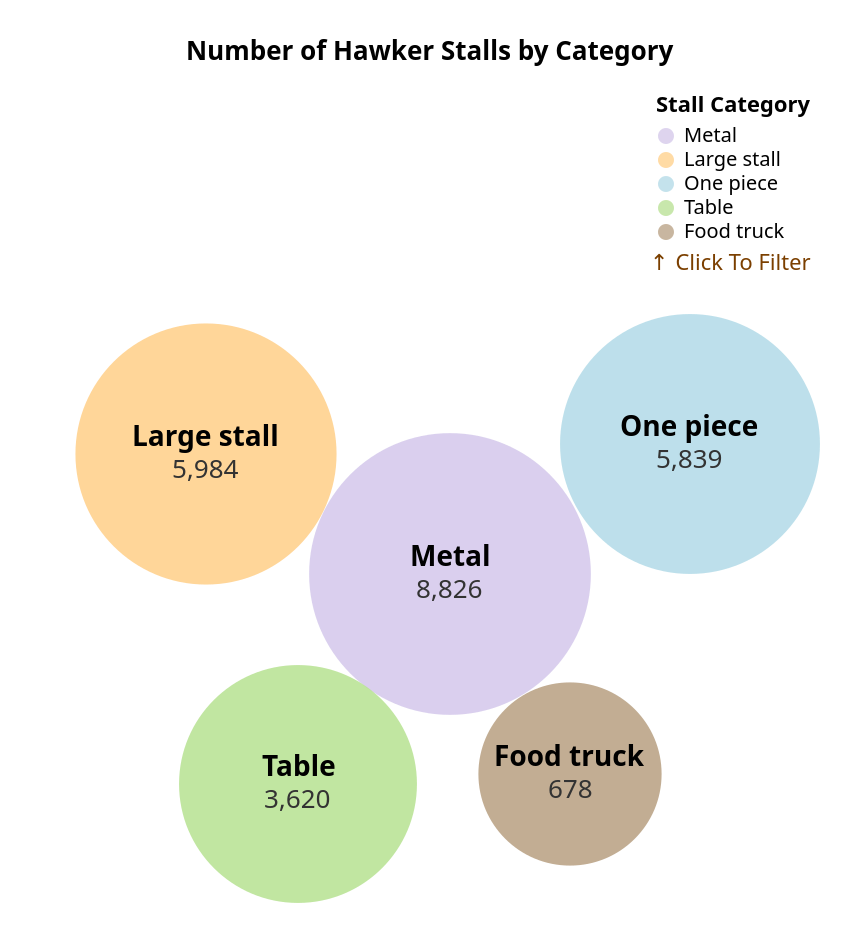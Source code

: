{
  "$schema": "https://vega.github.io/schema/vega/v5.json",
  "width": 290,
  "height": 200,
  "padding": 20,
  "title": {
    "text": "Number of Hawker Stalls by Category",
    "anchor": "middle",
    "dy": -10
  },
  
  "signals": [
    {
      "name": "clear",
      "value": true,
      "on": [
        {
          "events": "mouseup[!event.item]",
          "update": "true",
          "force": true
        }
      ]
    },
    {
      "name": "shift",
      "value": false,
      "on": [
        {
          "events": "@legendSymbol:click, @legendLabel:click",
          "update": "event.shiftKey",
          "force": true
        }
      ]
    },
    {
      "name": "clicked",
      "value": null,
      "on": [
        {
          "events": "@legendSymbol:click, @legendLabel:click",
          "update": "{value: datum.value}",
          "force": true
        }
      ]
    }
  ],
  
  "data": [
    {
      "name": "selected",
      "on": [
        {"trigger": "clear", "remove": true},
        {"trigger": "!shift", "remove": true},
        {"trigger": "!shift && clicked", "insert": "clicked"},
        {"trigger": "shift && clicked", "toggle": "clicked"}
      ]
    },
    {
      "name": "stalls",
      "values": [
        {"category": "Metal", "count": 8826, "x": 205, "y": 240},
        {"category": "Large stall", "count": 5984, "x": 83, "y": 180},
        {"category": "One piece", "count": 5839, "x": 325, "y": 175},
        {"category": "Table", "count": 3620, "x": 129, "y": 345},
        {"category": "Food truck", "count": 678, "x": 265, "y": 340}
      ]
    }
  ],
  
  "scales": [
    {
      "name": "color",
      "type": "ordinal",
      "domain": {"data": "stalls", "field": "category"},
      "range": ["#d1c4e9", "#ffcc80", "#add8e6", "#b2df8a", "#b39978"]
    },
    {
      "name": "size",
      "type": "sqrt",
      "domain": [0, 9000],
      "range": [4000, 20000]  
    }
  ],
  
  "legends": [
    {
      "fill": "color",
      "title": "Stall Category",
      "orient": "right",
      "encode": {
        "symbols": {
          "name": "legendSymbol",
          "interactive": true,
          "update": {
            "fill": {"scale": "color", "field": "value"},
            "stroke": {"value": "white"},
            "strokeWidth": {"value": 0},
            "opacity": [
              {
                "test": "!length(data('selected')) || indata('selected', 'value', datum.value)",
                "value": 0.7
              },
              {"value": 0.15}
            ],
            "size": {"value": 64}
          }
        },
        "labels": {
          "name": "legendLabel",
          "interactive": true,
          "update": {
            "fill": {"value": "black"},
            "opacity": [
              {
                "test": "!length(data('selected')) || indata('selected', 'value', datum.value)",
                "value": 1
              },
              {"value": 0.25}
            ]
          },
          "hover": {
            "fill": {"value": "firebrick"}
          }
        }
      }
    }
  ],
  
  "marks": [
    {
      "type": "symbol",
      "from": {"data": "stalls"},
      "encode": {
        "enter": {
          "x": {"field": "x"},
          "y": {"field": "y"},
          "size": {"scale": "size", "field": "count"},
          "fill": {"scale": "color", "field": "category"},
          "stroke": {"value": "white"},
          "strokeWidth": {"value": 0}
        },
        "update": {
          "opacity": [
            {
              "test": "!length(data('selected')) || indata('selected', 'value', datum.category)",
              "value": 1
            },
            {"value": 0.2}
          ],
          "fillOpacity": [
            {
              "test": "!length(data('selected')) || indata('selected', 'value', datum.category)",
              "value": 0.8
            },
            {"value": 0.2}
          ],
          "strokeOpacity": [
            {
              "test": "!length(data('selected')) || indata('selected', 'value', datum.category)",
              "value": 1
            },
            {"value": 0.2}
          ],
          "tooltip": {
            "signal": "{'Category': datum.category, 'Number of Stalls': format(datum.count, ',')}"
          }
        }
      }
    },
    {
      "type": "text",
      "from": {"data": "stalls"},
      "encode": {
        "update": {
          "x": {"field": "x"},
          "y": {"field": "y", "offset": -8},
          "text": {"field": "category"},
          "align": {"value": "center"},
          "baseline": {"value": "middle"},
          "fill": {"value": "black"},
          "fontSize": {"value": 14},  
          "fontWeight": {"value": "bold"},
          "opacity": [
            {
              "test": "!length(data('selected')) || indata('selected', 'value', datum.category)",
              "value": 1
            },
            {"value": 0.2}
          ]
        }
      }
    },
    {
      "type": "text",
      "from": {"data": "stalls"},
      "encode": {
        "update": {
          "x": {"field": "x"},
          "y": {"field": "y", "offset": 8},
          "text": {"signal": "format(datum.count, ',')"},
          "align": {"value": "center"},
          "baseline": {"value": "middle"},
          "fill": {"value": "#333"},
          "fontSize": {"value": 13},
          "opacity": [
            {
              "test": "!length(data('selected')) || indata('selected', 'value', datum.category)",
              "value": 1
            },
            {"value": 0.2}
          ]
        }
      }
    },
    {
      "type": "text",
      "name": "filter_instruction",
      "encode": {
        "update": {
          "x": {"value": 345},
          "y": {"value": 79},
          "text": {"value": "↑ Click To Filter"},
          "align": {"value": "center"},
          "baseline": {"value": "top"},
          "fontSize": {"value": 11},
          "fill": {"value": "#7B3F00"}
        }
      }
    }
  ]
}